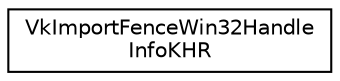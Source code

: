 digraph "Graphical Class Hierarchy"
{
 // LATEX_PDF_SIZE
  edge [fontname="Helvetica",fontsize="10",labelfontname="Helvetica",labelfontsize="10"];
  node [fontname="Helvetica",fontsize="10",shape=record];
  rankdir="LR";
  Node0 [label="VkImportFenceWin32Handle\lInfoKHR",height=0.2,width=0.4,color="black", fillcolor="white", style="filled",URL="$d6/df1/structVkImportFenceWin32HandleInfoKHR.html",tooltip=" "];
}
